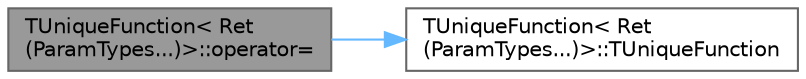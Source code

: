digraph "TUniqueFunction&lt; Ret(ParamTypes...)&gt;::operator="
{
 // INTERACTIVE_SVG=YES
 // LATEX_PDF_SIZE
  bgcolor="transparent";
  edge [fontname=Helvetica,fontsize=10,labelfontname=Helvetica,labelfontsize=10];
  node [fontname=Helvetica,fontsize=10,shape=box,height=0.2,width=0.4];
  rankdir="LR";
  Node1 [id="Node000001",label="TUniqueFunction\< Ret\l(ParamTypes...)\>::operator=",height=0.2,width=0.4,color="gray40", fillcolor="grey60", style="filled", fontcolor="black",tooltip="Copy/move assignment operator."];
  Node1 -> Node2 [id="edge1_Node000001_Node000002",color="steelblue1",style="solid",tooltip=" "];
  Node2 [id="Node000002",label="TUniqueFunction\< Ret\l(ParamTypes...)\>::TUniqueFunction",height=0.2,width=0.4,color="grey40", fillcolor="white", style="filled",URL="$df/d3a/classTUniqueFunction_3_01Ret_07ParamTypes_8_8_8_08_4.html#a97730fc1454d69e71a8d867a96e2e098",tooltip="Default constructor."];
}
